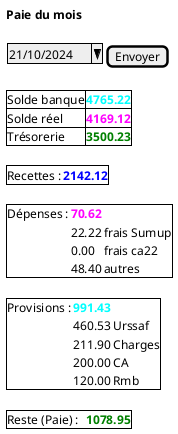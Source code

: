 @startsalt vue_paie

{
**Paie du mois**
    .
    {
        ^21/10/2024^ | [Envoyer]
    }
    .
    {#
        Solde banque | **<color cyan>4765.22</color>**
        Solde réel | **<color magenta>4169.12</color>**
        Trésorerie | **<color green>3500.23</color>**        
    }
    .
    {+
        Recettes : | **<color blue>2142.12</color>**
    }
    .
    {+
        Dépenses : | **<color magenta>70.62</color>**
        . | 22.22 | frais Sumup 
        . | 0.00 | frais ca22
        . | 48.40 | autres 
    }
    .
    {+
        Provisions : | **<color cyan>991.43</color>**
        . | 460.53 | Urssaf 
        . | 211.90 | Charges 
        . | 200.00 | CA 
        . | 120.00 | Rmb 
    }
    .
    {+
        Reste (Paie) : | . | **<color green>1078.95</color>**
    }
}

@endsalt